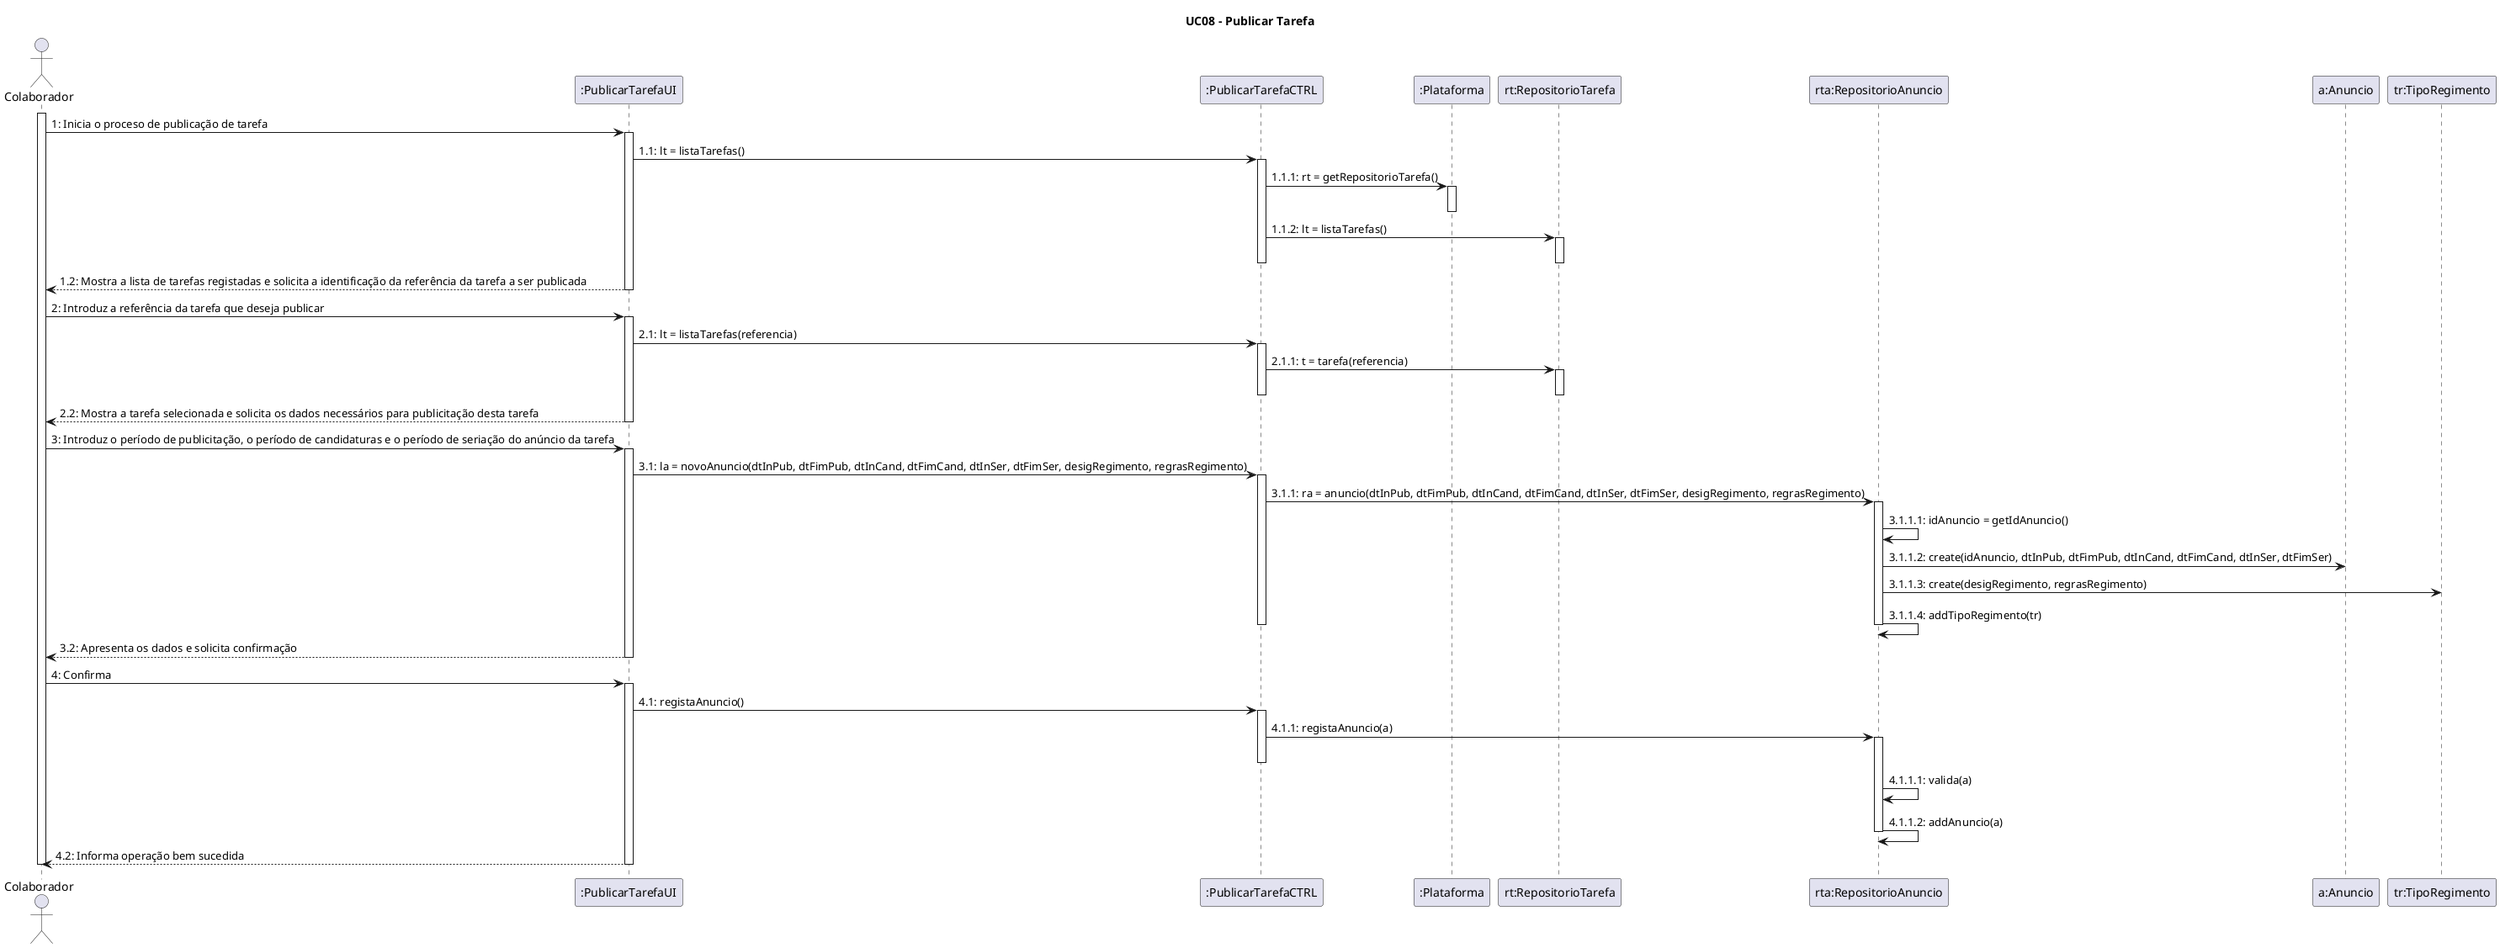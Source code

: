 @startuml
title UC08 - Publicar Tarefa

actor Colaborador
participant ":PublicarTarefaUI" as PublicarTarefaUI
participant ":PublicarTarefaCTRL" as PublicarTarefaCTRL
participant ":Plataforma" as Plataforma
participant "rt:RepositorioTarefa" as RepositorioTarefa
participant "rta:RepositorioAnuncio" as RepositorioAnuncio
participant "a:Anuncio" as Anuncio
participant "tr:TipoRegimento" as TipoRegimento

activate Colaborador
Colaborador -> PublicarTarefaUI: 1: Inicia o proceso de publicação de tarefa
activate PublicarTarefaUI

PublicarTarefaUI -> PublicarTarefaCTRL: 1.1: lt = listaTarefas()
activate PublicarTarefaCTRL

PublicarTarefaCTRL -> Plataforma: 1.1.1: rt = getRepositorioTarefa()
activate Plataforma
deactivate Plataforma

PublicarTarefaCTRL -> RepositorioTarefa: 1.1.2: lt = listaTarefas()
activate RepositorioTarefa
deactivate PublicarTarefaCTRL
deactivate RepositorioTarefa

PublicarTarefaUI --> Colaborador: 1.2: Mostra a lista de tarefas registadas e solicita a identificação da referência da tarefa a ser publicada
deactivate PublicarTarefaUI

Colaborador -> PublicarTarefaUI: 2: Introduz a referência da tarefa que deseja publicar
activate PublicarTarefaUI

PublicarTarefaUI -> PublicarTarefaCTRL: 2.1: lt = listaTarefas(referencia)
activate PublicarTarefaCTRL

PublicarTarefaCTRL -> RepositorioTarefa : 2.1.1: t = tarefa(referencia)
activate RepositorioTarefa
deactivate RepositorioTarefa
deactivate PublicarTarefaCTRL

PublicarTarefaUI --> Colaborador: 2.2: Mostra a tarefa selecionada e solicita os dados necessários para publicitação desta tarefa
deactivate PublicarTarefaUI

Colaborador -> PublicarTarefaUI: 3: Introduz o período de publicitação, o período de candidaturas e o período de seriação do anúncio da tarefa
activate PublicarTarefaUI

PublicarTarefaUI -> PublicarTarefaCTRL: 3.1: la = novoAnuncio(dtInPub, dtFimPub, dtInCand, dtFimCand, dtInSer, dtFimSer, desigRegimento, regrasRegimento)
activate PublicarTarefaCTRL

PublicarTarefaCTRL -> RepositorioAnuncio : 3.1.1: ra = anuncio(dtInPub, dtFimPub, dtInCand, dtFimCand, dtInSer, dtFimSer, desigRegimento, regrasRegimento)
activate RepositorioAnuncio

RepositorioAnuncio -> RepositorioAnuncio: 3.1.1.1: idAnuncio = getIdAnuncio()

RepositorioAnuncio -> Anuncio: 3.1.1.2: create(idAnuncio, dtInPub, dtFimPub, dtInCand, dtFimCand, dtInSer, dtFimSer)
RepositorioAnuncio -> TipoRegimento: 3.1.1.3: create(desigRegimento, regrasRegimento)
RepositorioAnuncio -> RepositorioAnuncio: 3.1.1.4: addTipoRegimento(tr)
deactivate RepositorioAnuncio
deactivate PublicarTarefaCTRL

PublicarTarefaUI --> Colaborador: 3.2: Apresenta os dados e solicita confirmação
deactivate PublicarTarefaUI

Colaborador -> PublicarTarefaUI: 4: Confirma
activate PublicarTarefaUI

PublicarTarefaUI -> PublicarTarefaCTRL: 4.1: registaAnuncio()
activate PublicarTarefaCTRL

PublicarTarefaCTRL -> RepositorioAnuncio : 4.1.1: registaAnuncio(a)
activate RepositorioAnuncio
deactivate PublicarTarefaCTRL

RepositorioAnuncio -> RepositorioAnuncio : 4.1.1.1: valida(a)

RepositorioAnuncio -> RepositorioAnuncio : 4.1.1.2: addAnuncio(a)
deactivate RepositorioAnuncio

PublicarTarefaUI --> Colaborador: 4.2: Informa operação bem sucedida
deactivate PublicarTarefaUI

deactivate Colaborador

@enduml